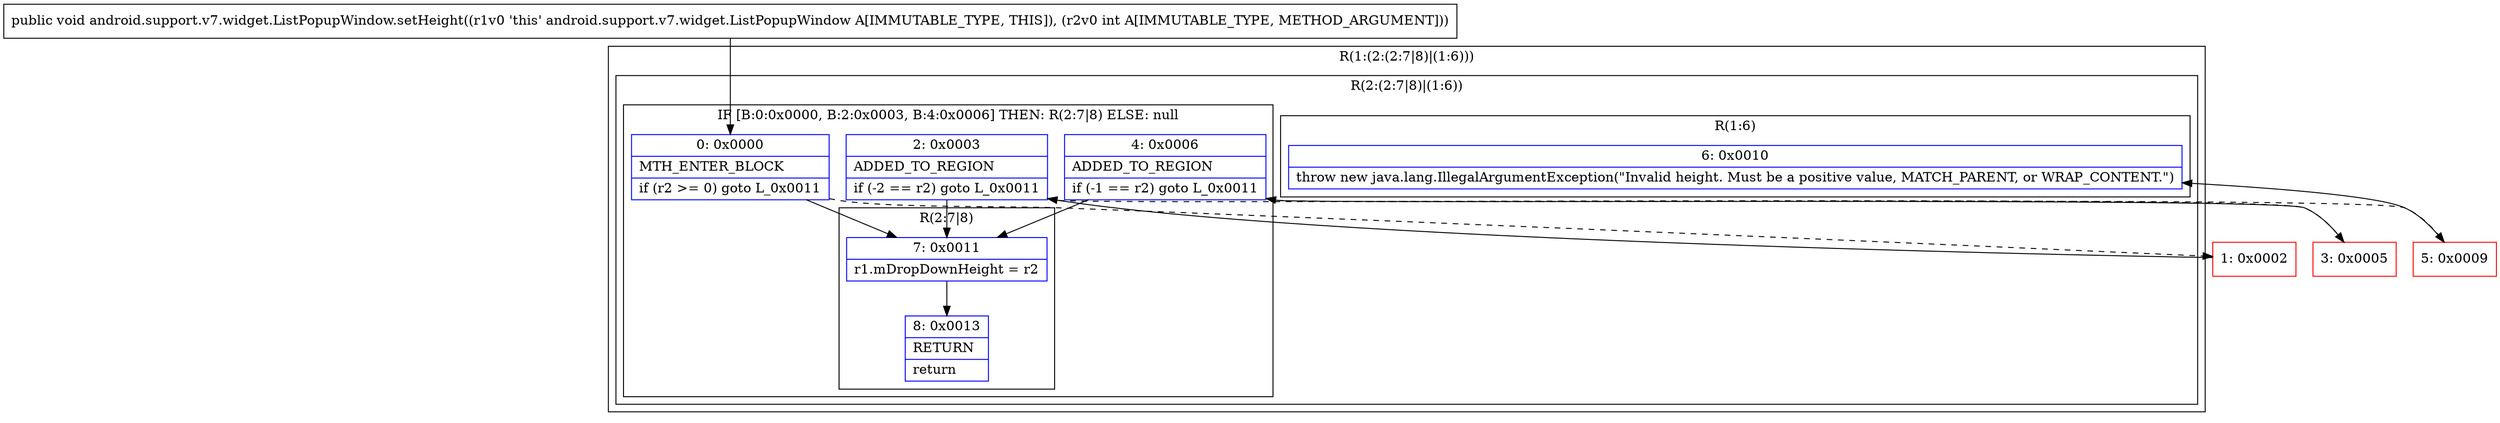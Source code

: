 digraph "CFG forandroid.support.v7.widget.ListPopupWindow.setHeight(I)V" {
subgraph cluster_Region_940523644 {
label = "R(1:(2:(2:7|8)|(1:6)))";
node [shape=record,color=blue];
subgraph cluster_Region_365216626 {
label = "R(2:(2:7|8)|(1:6))";
node [shape=record,color=blue];
subgraph cluster_IfRegion_31417447 {
label = "IF [B:0:0x0000, B:2:0x0003, B:4:0x0006] THEN: R(2:7|8) ELSE: null";
node [shape=record,color=blue];
Node_0 [shape=record,label="{0\:\ 0x0000|MTH_ENTER_BLOCK\l|if (r2 \>= 0) goto L_0x0011\l}"];
Node_2 [shape=record,label="{2\:\ 0x0003|ADDED_TO_REGION\l|if (\-2 == r2) goto L_0x0011\l}"];
Node_4 [shape=record,label="{4\:\ 0x0006|ADDED_TO_REGION\l|if (\-1 == r2) goto L_0x0011\l}"];
subgraph cluster_Region_1665686988 {
label = "R(2:7|8)";
node [shape=record,color=blue];
Node_7 [shape=record,label="{7\:\ 0x0011|r1.mDropDownHeight = r2\l}"];
Node_8 [shape=record,label="{8\:\ 0x0013|RETURN\l|return\l}"];
}
}
subgraph cluster_Region_554106233 {
label = "R(1:6)";
node [shape=record,color=blue];
Node_6 [shape=record,label="{6\:\ 0x0010|throw new java.lang.IllegalArgumentException(\"Invalid height. Must be a positive value, MATCH_PARENT, or WRAP_CONTENT.\")\l}"];
}
}
}
Node_1 [shape=record,color=red,label="{1\:\ 0x0002}"];
Node_3 [shape=record,color=red,label="{3\:\ 0x0005}"];
Node_5 [shape=record,color=red,label="{5\:\ 0x0009}"];
MethodNode[shape=record,label="{public void android.support.v7.widget.ListPopupWindow.setHeight((r1v0 'this' android.support.v7.widget.ListPopupWindow A[IMMUTABLE_TYPE, THIS]), (r2v0 int A[IMMUTABLE_TYPE, METHOD_ARGUMENT])) }"];
MethodNode -> Node_0;
Node_0 -> Node_1[style=dashed];
Node_0 -> Node_7;
Node_2 -> Node_3[style=dashed];
Node_2 -> Node_7;
Node_4 -> Node_5[style=dashed];
Node_4 -> Node_7;
Node_7 -> Node_8;
Node_1 -> Node_2;
Node_3 -> Node_4;
Node_5 -> Node_6;
}

